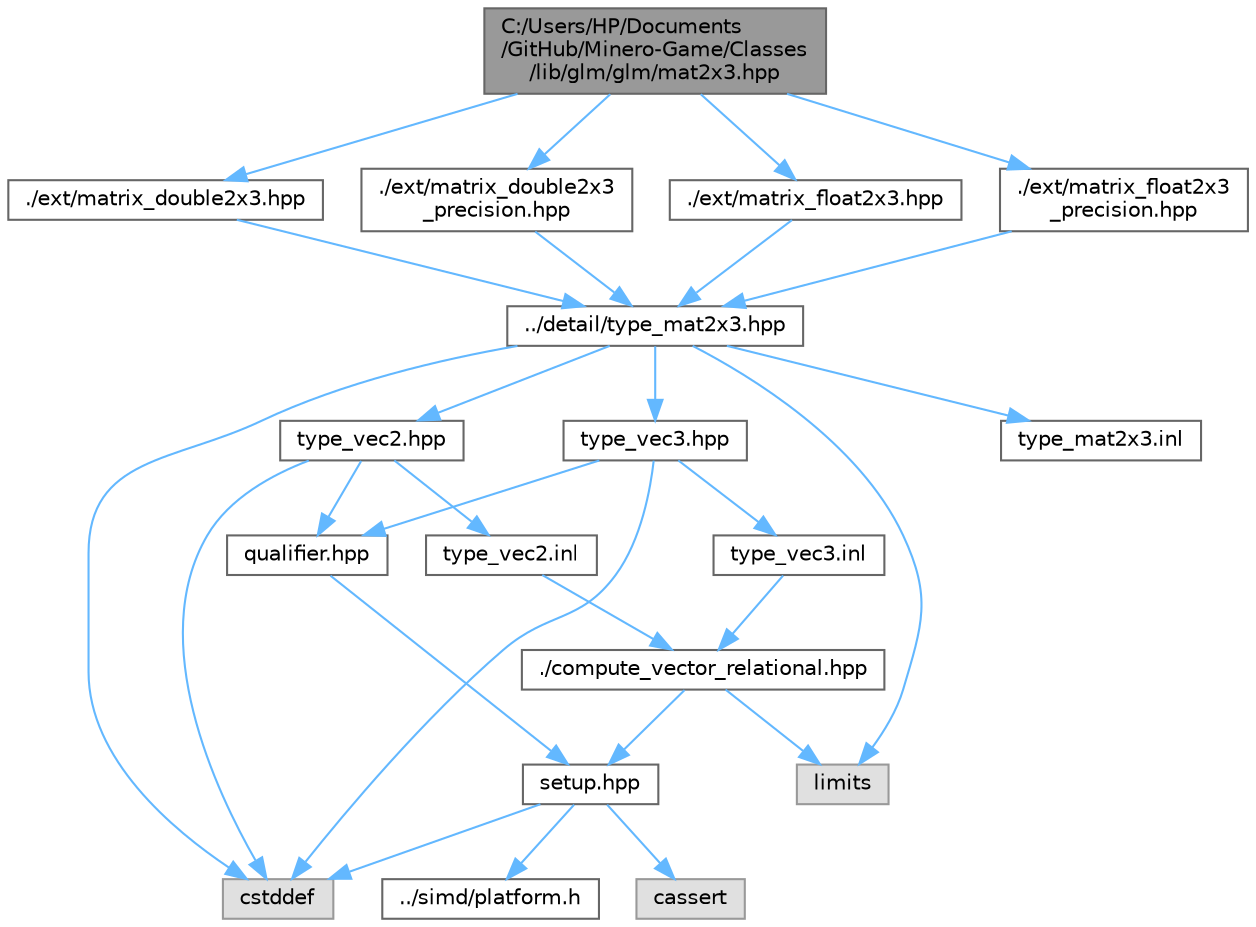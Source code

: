 digraph "C:/Users/HP/Documents/GitHub/Minero-Game/Classes/lib/glm/glm/mat2x3.hpp"
{
 // LATEX_PDF_SIZE
  bgcolor="transparent";
  edge [fontname=Helvetica,fontsize=10,labelfontname=Helvetica,labelfontsize=10];
  node [fontname=Helvetica,fontsize=10,shape=box,height=0.2,width=0.4];
  Node1 [id="Node000001",label="C:/Users/HP/Documents\l/GitHub/Minero-Game/Classes\l/lib/glm/glm/mat2x3.hpp",height=0.2,width=0.4,color="gray40", fillcolor="grey60", style="filled", fontcolor="black",tooltip=" "];
  Node1 -> Node2 [id="edge55_Node000001_Node000002",color="steelblue1",style="solid",tooltip=" "];
  Node2 [id="Node000002",label="./ext/matrix_double2x3.hpp",height=0.2,width=0.4,color="grey40", fillcolor="white", style="filled",URL="$_classes_2lib_2glm_2glm_2ext_2matrix__double2x3_8hpp.html",tooltip=" "];
  Node2 -> Node3 [id="edge56_Node000002_Node000003",color="steelblue1",style="solid",tooltip=" "];
  Node3 [id="Node000003",label="../detail/type_mat2x3.hpp",height=0.2,width=0.4,color="grey40", fillcolor="white", style="filled",URL="$_classes_2lib_2glm_2glm_2detail_2type__mat2x3_8hpp.html",tooltip=" "];
  Node3 -> Node4 [id="edge57_Node000003_Node000004",color="steelblue1",style="solid",tooltip=" "];
  Node4 [id="Node000004",label="type_vec2.hpp",height=0.2,width=0.4,color="grey40", fillcolor="white", style="filled",URL="$_classes_2lib_2glm_2glm_2detail_2type__vec2_8hpp.html",tooltip=" "];
  Node4 -> Node5 [id="edge58_Node000004_Node000005",color="steelblue1",style="solid",tooltip=" "];
  Node5 [id="Node000005",label="qualifier.hpp",height=0.2,width=0.4,color="grey40", fillcolor="white", style="filled",URL="$_classes_2lib_2glm_2glm_2detail_2qualifier_8hpp.html",tooltip=" "];
  Node5 -> Node6 [id="edge59_Node000005_Node000006",color="steelblue1",style="solid",tooltip=" "];
  Node6 [id="Node000006",label="setup.hpp",height=0.2,width=0.4,color="grey40", fillcolor="white", style="filled",URL="$_classes_2lib_2glm_2glm_2detail_2setup_8hpp.html",tooltip=" "];
  Node6 -> Node7 [id="edge60_Node000006_Node000007",color="steelblue1",style="solid",tooltip=" "];
  Node7 [id="Node000007",label="cassert",height=0.2,width=0.4,color="grey60", fillcolor="#E0E0E0", style="filled",tooltip=" "];
  Node6 -> Node8 [id="edge61_Node000006_Node000008",color="steelblue1",style="solid",tooltip=" "];
  Node8 [id="Node000008",label="cstddef",height=0.2,width=0.4,color="grey60", fillcolor="#E0E0E0", style="filled",tooltip=" "];
  Node6 -> Node9 [id="edge62_Node000006_Node000009",color="steelblue1",style="solid",tooltip=" "];
  Node9 [id="Node000009",label="../simd/platform.h",height=0.2,width=0.4,color="grey40", fillcolor="white", style="filled",URL="$_classes_2lib_2glm_2glm_2simd_2platform_8h.html",tooltip=" "];
  Node4 -> Node8 [id="edge63_Node000004_Node000008",color="steelblue1",style="solid",tooltip=" "];
  Node4 -> Node10 [id="edge64_Node000004_Node000010",color="steelblue1",style="solid",tooltip=" "];
  Node10 [id="Node000010",label="type_vec2.inl",height=0.2,width=0.4,color="grey40", fillcolor="white", style="filled",URL="$_classes_2lib_2glm_2glm_2detail_2type__vec2_8inl.html",tooltip=" "];
  Node10 -> Node11 [id="edge65_Node000010_Node000011",color="steelblue1",style="solid",tooltip=" "];
  Node11 [id="Node000011",label="./compute_vector_relational.hpp",height=0.2,width=0.4,color="grey40", fillcolor="white", style="filled",URL="$_classes_2lib_2glm_2glm_2detail_2compute__vector__relational_8hpp.html",tooltip=" "];
  Node11 -> Node6 [id="edge66_Node000011_Node000006",color="steelblue1",style="solid",tooltip=" "];
  Node11 -> Node12 [id="edge67_Node000011_Node000012",color="steelblue1",style="solid",tooltip=" "];
  Node12 [id="Node000012",label="limits",height=0.2,width=0.4,color="grey60", fillcolor="#E0E0E0", style="filled",tooltip=" "];
  Node3 -> Node13 [id="edge68_Node000003_Node000013",color="steelblue1",style="solid",tooltip=" "];
  Node13 [id="Node000013",label="type_vec3.hpp",height=0.2,width=0.4,color="grey40", fillcolor="white", style="filled",URL="$_classes_2lib_2glm_2glm_2detail_2type__vec3_8hpp.html",tooltip=" "];
  Node13 -> Node5 [id="edge69_Node000013_Node000005",color="steelblue1",style="solid",tooltip=" "];
  Node13 -> Node8 [id="edge70_Node000013_Node000008",color="steelblue1",style="solid",tooltip=" "];
  Node13 -> Node14 [id="edge71_Node000013_Node000014",color="steelblue1",style="solid",tooltip=" "];
  Node14 [id="Node000014",label="type_vec3.inl",height=0.2,width=0.4,color="grey40", fillcolor="white", style="filled",URL="$_classes_2lib_2glm_2glm_2detail_2type__vec3_8inl.html",tooltip=" "];
  Node14 -> Node11 [id="edge72_Node000014_Node000011",color="steelblue1",style="solid",tooltip=" "];
  Node3 -> Node12 [id="edge73_Node000003_Node000012",color="steelblue1",style="solid",tooltip=" "];
  Node3 -> Node8 [id="edge74_Node000003_Node000008",color="steelblue1",style="solid",tooltip=" "];
  Node3 -> Node15 [id="edge75_Node000003_Node000015",color="steelblue1",style="solid",tooltip=" "];
  Node15 [id="Node000015",label="type_mat2x3.inl",height=0.2,width=0.4,color="grey40", fillcolor="white", style="filled",URL="$_classes_2lib_2glm_2glm_2detail_2type__mat2x3_8inl.html",tooltip=" "];
  Node1 -> Node16 [id="edge76_Node000001_Node000016",color="steelblue1",style="solid",tooltip=" "];
  Node16 [id="Node000016",label="./ext/matrix_double2x3\l_precision.hpp",height=0.2,width=0.4,color="grey40", fillcolor="white", style="filled",URL="$_classes_2lib_2glm_2glm_2ext_2matrix__double2x3__precision_8hpp.html",tooltip=" "];
  Node16 -> Node3 [id="edge77_Node000016_Node000003",color="steelblue1",style="solid",tooltip=" "];
  Node1 -> Node17 [id="edge78_Node000001_Node000017",color="steelblue1",style="solid",tooltip=" "];
  Node17 [id="Node000017",label="./ext/matrix_float2x3.hpp",height=0.2,width=0.4,color="grey40", fillcolor="white", style="filled",URL="$_classes_2lib_2glm_2glm_2ext_2matrix__float2x3_8hpp.html",tooltip=" "];
  Node17 -> Node3 [id="edge79_Node000017_Node000003",color="steelblue1",style="solid",tooltip=" "];
  Node1 -> Node18 [id="edge80_Node000001_Node000018",color="steelblue1",style="solid",tooltip=" "];
  Node18 [id="Node000018",label="./ext/matrix_float2x3\l_precision.hpp",height=0.2,width=0.4,color="grey40", fillcolor="white", style="filled",URL="$_classes_2lib_2glm_2glm_2ext_2matrix__float2x3__precision_8hpp.html",tooltip=" "];
  Node18 -> Node3 [id="edge81_Node000018_Node000003",color="steelblue1",style="solid",tooltip=" "];
}
